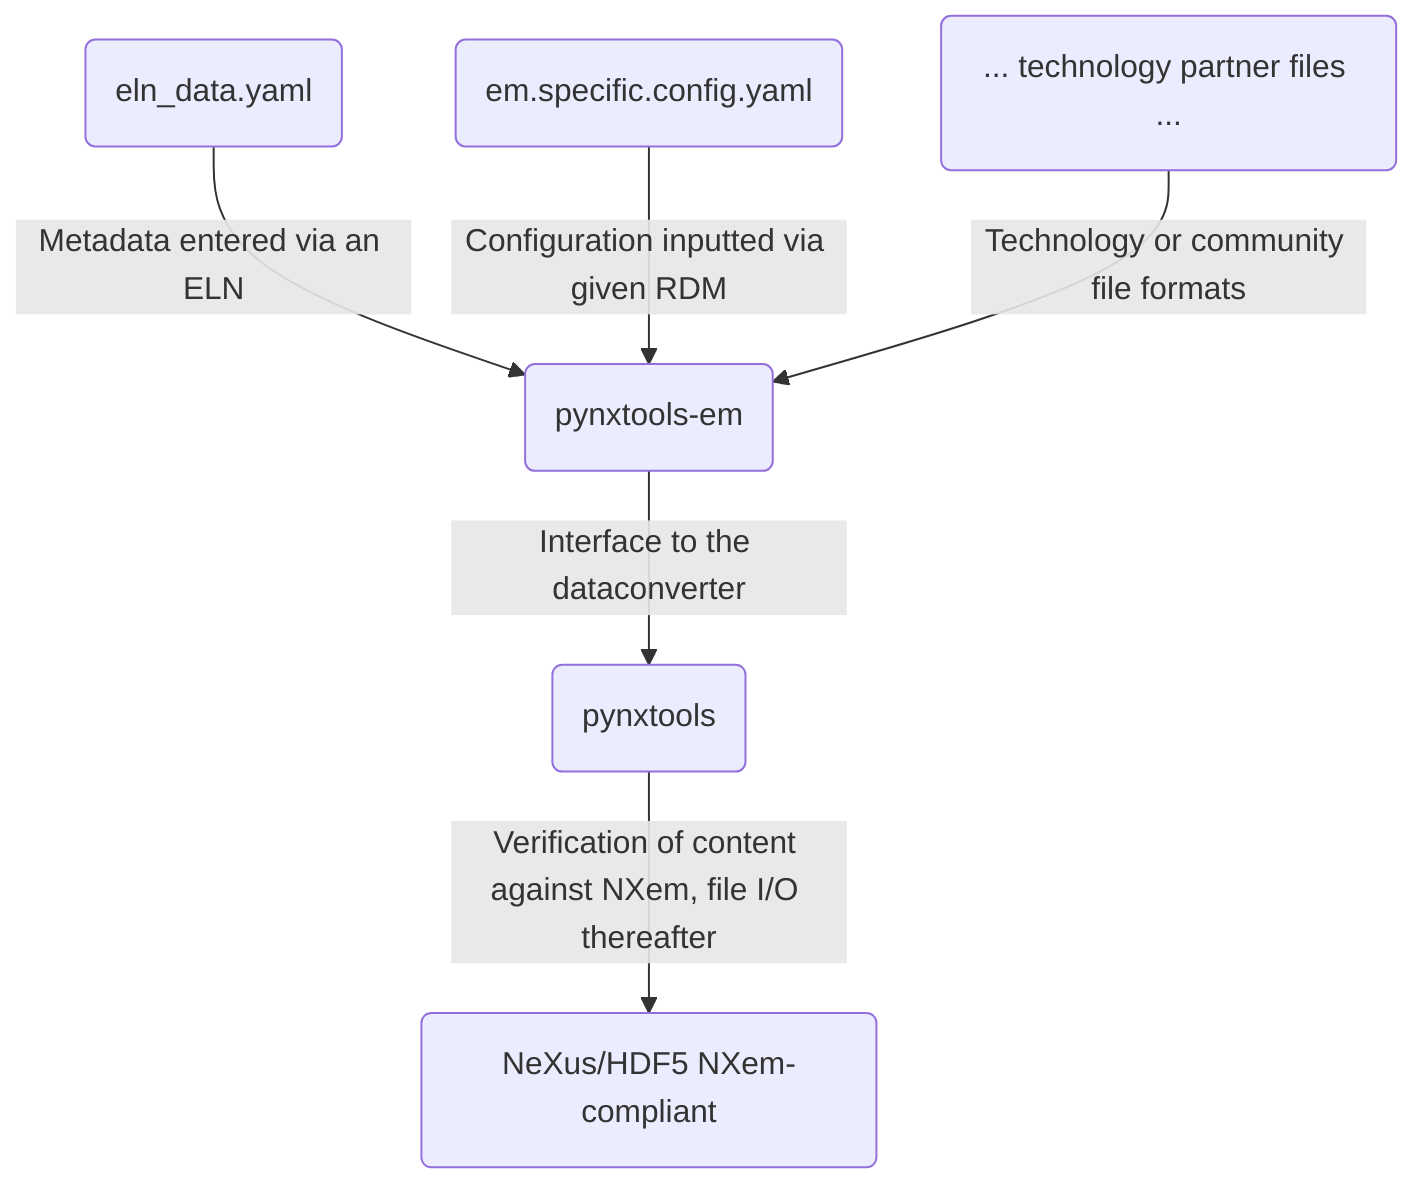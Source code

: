 flowchart TD
    ELN(eln_data.yaml) -->|Metadata entered via an ELN| EM(pynxtools-em)
    CFG(em.specific.config.yaml) --> | Configuration inputted via given RDM| EM
    DAT(... technology partner files ...) -->|Technology or community file formats| EM
    EM --> |Interface to the dataconverter| DCONV(pynxtools)
    DCONV --> |Verification of content against NXem, file I/O thereafter| NXS(NeXus/HDF5 NXem-compliant)